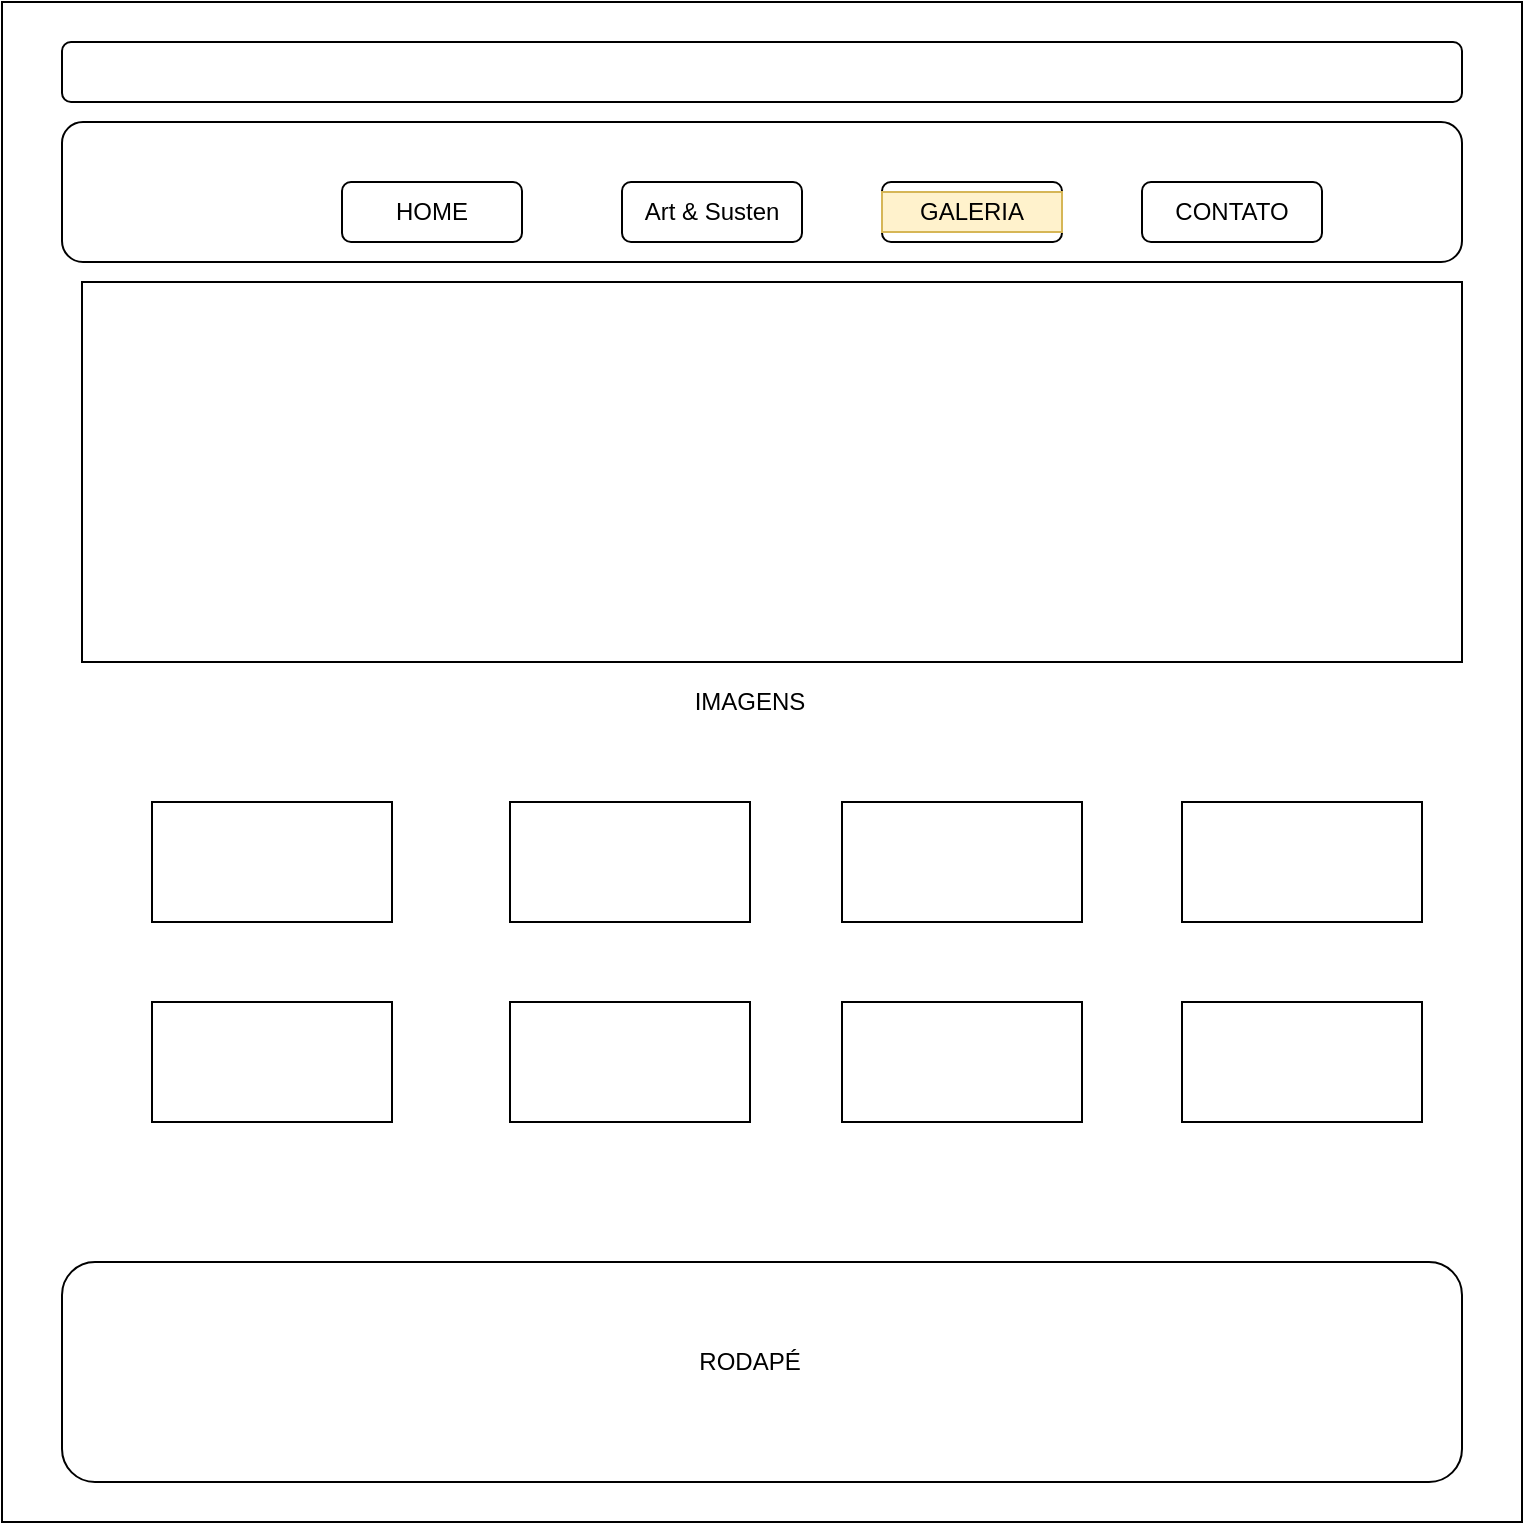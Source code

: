 <mxfile version="15.1.2" type="device"><diagram id="9a2Pj5o1azrW4Gh3cUeT" name="Page-1"><mxGraphModel dx="1422" dy="794" grid="1" gridSize="10" guides="1" tooltips="1" connect="1" arrows="1" fold="1" page="1" pageScale="1" pageWidth="827" pageHeight="1169" math="0" shadow="0"><root><mxCell id="0"/><mxCell id="1" parent="0"/><mxCell id="4L4rsga4VPf-zzcewR4t-1" value="" style="whiteSpace=wrap;html=1;aspect=fixed;" vertex="1" parent="1"><mxGeometry x="40" y="40" width="760" height="760" as="geometry"/></mxCell><mxCell id="4L4rsga4VPf-zzcewR4t-2" value="" style="rounded=1;whiteSpace=wrap;html=1;" vertex="1" parent="1"><mxGeometry x="70" y="60" width="700" height="30" as="geometry"/></mxCell><mxCell id="4L4rsga4VPf-zzcewR4t-3" value="" style="rounded=1;whiteSpace=wrap;html=1;" vertex="1" parent="1"><mxGeometry x="70" y="100" width="700" height="70" as="geometry"/></mxCell><mxCell id="4L4rsga4VPf-zzcewR4t-4" value="" style="rounded=1;whiteSpace=wrap;html=1;" vertex="1" parent="1"><mxGeometry x="210" y="130" width="90" height="30" as="geometry"/></mxCell><mxCell id="4L4rsga4VPf-zzcewR4t-5" value="" style="rounded=1;whiteSpace=wrap;html=1;" vertex="1" parent="1"><mxGeometry x="350" y="130" width="90" height="30" as="geometry"/></mxCell><mxCell id="4L4rsga4VPf-zzcewR4t-6" value="" style="rounded=1;whiteSpace=wrap;html=1;" vertex="1" parent="1"><mxGeometry x="480" y="130" width="90" height="30" as="geometry"/></mxCell><mxCell id="4L4rsga4VPf-zzcewR4t-7" value="" style="rounded=1;whiteSpace=wrap;html=1;" vertex="1" parent="1"><mxGeometry x="610" y="130" width="90" height="30" as="geometry"/></mxCell><mxCell id="4L4rsga4VPf-zzcewR4t-8" value="HOME" style="text;html=1;strokeColor=none;fillColor=none;align=center;verticalAlign=middle;whiteSpace=wrap;rounded=0;" vertex="1" parent="1"><mxGeometry x="235" y="135" width="40" height="20" as="geometry"/></mxCell><mxCell id="4L4rsga4VPf-zzcewR4t-9" value="Art &amp;amp; Susten" style="text;html=1;align=center;verticalAlign=middle;whiteSpace=wrap;rounded=0;" vertex="1" parent="1"><mxGeometry x="355" y="135" width="80" height="20" as="geometry"/></mxCell><mxCell id="4L4rsga4VPf-zzcewR4t-10" value="GALERIA" style="text;html=1;strokeColor=#d6b656;fillColor=#fff2cc;align=center;verticalAlign=middle;whiteSpace=wrap;rounded=0;" vertex="1" parent="1"><mxGeometry x="480" y="135" width="90" height="20" as="geometry"/></mxCell><mxCell id="4L4rsga4VPf-zzcewR4t-11" value="CONTATO" style="text;html=1;strokeColor=none;fillColor=none;align=center;verticalAlign=middle;whiteSpace=wrap;rounded=0;" vertex="1" parent="1"><mxGeometry x="610" y="135" width="90" height="20" as="geometry"/></mxCell><mxCell id="4L4rsga4VPf-zzcewR4t-13" value="" style="rounded=0;whiteSpace=wrap;html=1;" vertex="1" parent="1"><mxGeometry x="80" y="180" width="690" height="190" as="geometry"/></mxCell><mxCell id="4L4rsga4VPf-zzcewR4t-14" value="IMAGENS" style="text;html=1;strokeColor=none;fillColor=none;align=center;verticalAlign=middle;whiteSpace=wrap;rounded=0;" vertex="1" parent="1"><mxGeometry x="294" y="380" width="240" height="20" as="geometry"/></mxCell><mxCell id="4L4rsga4VPf-zzcewR4t-16" value="" style="rounded=0;whiteSpace=wrap;html=1;" vertex="1" parent="1"><mxGeometry x="115" y="440" width="120" height="60" as="geometry"/></mxCell><mxCell id="4L4rsga4VPf-zzcewR4t-17" value="" style="rounded=0;whiteSpace=wrap;html=1;" vertex="1" parent="1"><mxGeometry x="294" y="440" width="120" height="60" as="geometry"/></mxCell><mxCell id="4L4rsga4VPf-zzcewR4t-18" value="" style="rounded=0;whiteSpace=wrap;html=1;" vertex="1" parent="1"><mxGeometry x="460" y="440" width="120" height="60" as="geometry"/></mxCell><mxCell id="4L4rsga4VPf-zzcewR4t-23" value="" style="rounded=1;whiteSpace=wrap;html=1;" vertex="1" parent="1"><mxGeometry x="70" y="670" width="700" height="110" as="geometry"/></mxCell><mxCell id="4L4rsga4VPf-zzcewR4t-24" value="RODAPÉ" style="text;html=1;strokeColor=none;fillColor=none;align=center;verticalAlign=middle;whiteSpace=wrap;rounded=0;" vertex="1" parent="1"><mxGeometry x="359" y="700" width="110" height="40" as="geometry"/></mxCell><mxCell id="4L4rsga4VPf-zzcewR4t-25" value="" style="rounded=0;whiteSpace=wrap;html=1;" vertex="1" parent="1"><mxGeometry x="630" y="440" width="120" height="60" as="geometry"/></mxCell><mxCell id="4L4rsga4VPf-zzcewR4t-26" value="" style="rounded=0;whiteSpace=wrap;html=1;" vertex="1" parent="1"><mxGeometry x="630" y="540" width="120" height="60" as="geometry"/></mxCell><mxCell id="4L4rsga4VPf-zzcewR4t-27" value="" style="rounded=0;whiteSpace=wrap;html=1;" vertex="1" parent="1"><mxGeometry x="460" y="540" width="120" height="60" as="geometry"/></mxCell><mxCell id="4L4rsga4VPf-zzcewR4t-28" value="" style="rounded=0;whiteSpace=wrap;html=1;" vertex="1" parent="1"><mxGeometry x="294" y="540" width="120" height="60" as="geometry"/></mxCell><mxCell id="4L4rsga4VPf-zzcewR4t-29" value="" style="rounded=0;whiteSpace=wrap;html=1;" vertex="1" parent="1"><mxGeometry x="115" y="540" width="120" height="60" as="geometry"/></mxCell></root></mxGraphModel></diagram></mxfile>